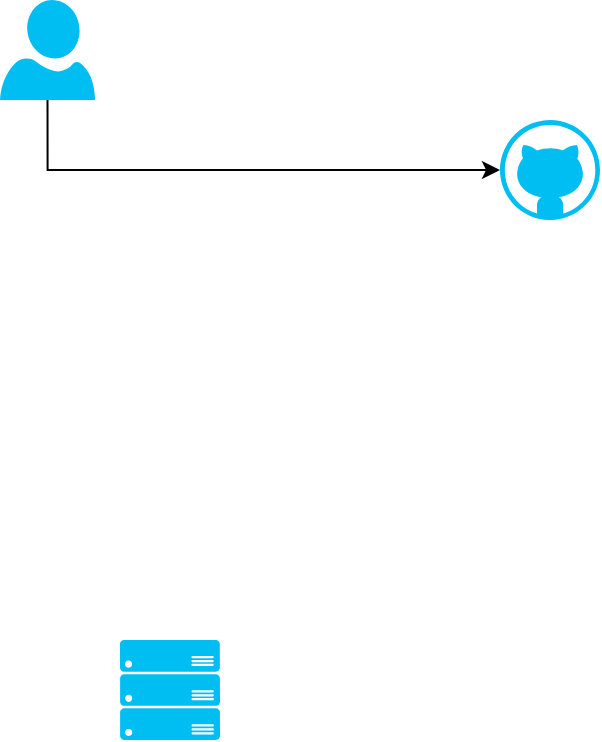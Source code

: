 <mxfile version="10.6.8" type="github"><diagram id="Sxj45EvKBhUS7-A36yQZ" name="Page-1"><mxGraphModel dx="573" dy="685" grid="1" gridSize="10" guides="1" tooltips="1" connect="1" arrows="1" fold="1" page="1" pageScale="1" pageWidth="850" pageHeight="1100" math="0" shadow="0"><root><mxCell id="0"/><mxCell id="1" parent="0"/><mxCell id="hGJFchGh5cWDOV6RVy72-3" style="edgeStyle=orthogonalEdgeStyle;rounded=0;orthogonalLoop=1;jettySize=auto;html=1;exitX=0.5;exitY=1;exitDx=0;exitDy=0;exitPerimeter=0;entryX=0;entryY=0.5;entryDx=0;entryDy=0;entryPerimeter=0;" edge="1" parent="1" source="hGJFchGh5cWDOV6RVy72-1" target="hGJFchGh5cWDOV6RVy72-2"><mxGeometry relative="1" as="geometry"/></mxCell><mxCell id="hGJFchGh5cWDOV6RVy72-1" value="" style="verticalLabelPosition=bottom;html=1;verticalAlign=top;align=center;strokeColor=none;fillColor=#00BEF2;shape=mxgraph.azure.user;" vertex="1" parent="1"><mxGeometry x="130" y="120" width="47.5" height="50" as="geometry"/></mxCell><mxCell id="hGJFchGh5cWDOV6RVy72-2" value="" style="verticalLabelPosition=bottom;html=1;verticalAlign=top;align=center;strokeColor=none;fillColor=#00BEF2;shape=mxgraph.azure.github_code;pointerEvents=1;" vertex="1" parent="1"><mxGeometry x="380" y="180" width="50" height="50" as="geometry"/></mxCell><mxCell id="hGJFchGh5cWDOV6RVy72-4" value="" style="verticalLabelPosition=bottom;html=1;verticalAlign=top;align=center;strokeColor=none;fillColor=#00BEF2;shape=mxgraph.azure.server_rack;" vertex="1" parent="1"><mxGeometry x="190" y="440" width="50" height="50" as="geometry"/></mxCell></root></mxGraphModel></diagram></mxfile>
